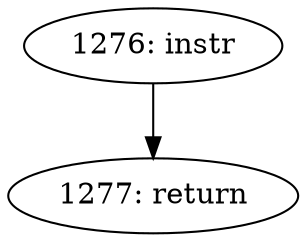 digraph CFG_tcp_enter_quickack_mode {
1276 [label="1276: instr"]
	1276 -> 1277
1277 [label="1277: return"]
	
}
